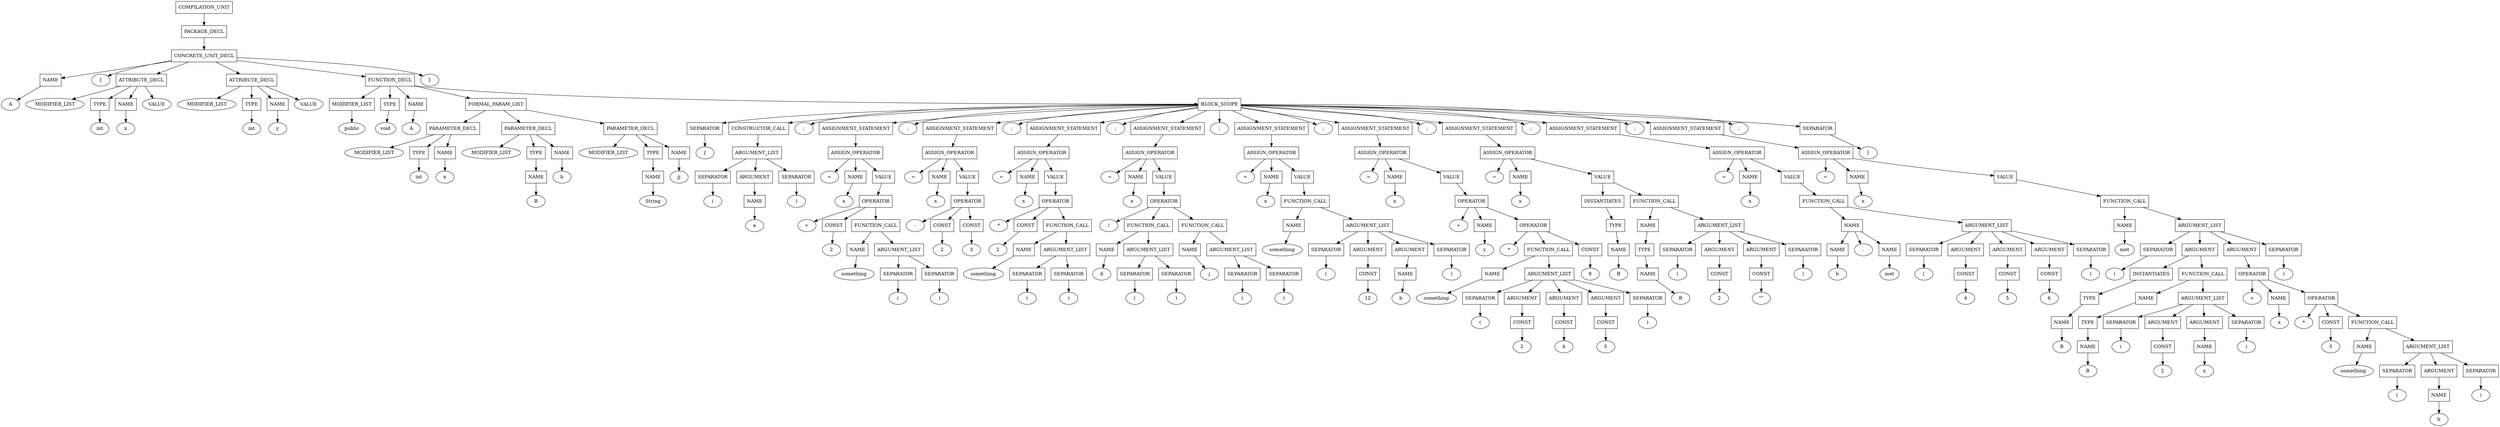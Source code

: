 digraph G {
	splines="TRUE";
	n_0 [label="COMPILATION_UNIT", shape="rectangle"]
	n_0 -> n_1
	n_1 [label="PACKAGE_DECL", shape="rectangle"]
	n_1 -> n_2
	n_2 [label="CONCRETE_UNIT_DECL", shape="rectangle"]
	n_2 -> n_3
	n_3 [label="NAME", shape="rectangle"]
	n_3 -> n_9
	n_9 [label="A", shape="ellipse"]
	n_2 -> n_4
	n_4 [label="{", shape="ellipse"]
	n_2 -> n_5
	n_5 [label="ATTRIBUTE_DECL", shape="rectangle"]
	n_5 -> n_10
	n_10 [label="MODIFIER_LIST", shape="ellipse"]
	n_5 -> n_11
	n_11 [label="TYPE", shape="rectangle"]
	n_11 -> n_23
	n_23 [label="int", shape="ellipse"]
	n_5 -> n_12
	n_12 [label="NAME", shape="rectangle"]
	n_12 -> n_24
	n_24 [label="x", shape="ellipse"]
	n_5 -> n_13
	n_13 [label="VALUE", shape="ellipse"]
	n_2 -> n_6
	n_6 [label="ATTRIBUTE_DECL", shape="rectangle"]
	n_6 -> n_14
	n_14 [label="MODIFIER_LIST", shape="ellipse"]
	n_6 -> n_15
	n_15 [label="TYPE", shape="rectangle"]
	n_15 -> n_25
	n_25 [label="int", shape="ellipse"]
	n_6 -> n_16
	n_16 [label="NAME", shape="rectangle"]
	n_16 -> n_26
	n_26 [label="y", shape="ellipse"]
	n_6 -> n_17
	n_17 [label="VALUE", shape="ellipse"]
	n_2 -> n_7
	n_7 [label="FUNCTION_DECL", shape="rectangle"]
	n_7 -> n_18
	n_18 [label="MODIFIER_LIST", shape="rectangle"]
	n_18 -> n_27
	n_27 [label="public", shape="ellipse"]
	n_7 -> n_19
	n_19 [label="TYPE", shape="rectangle"]
	n_19 -> n_28
	n_28 [label="void", shape="ellipse"]
	n_7 -> n_20
	n_20 [label="NAME", shape="rectangle"]
	n_20 -> n_29
	n_29 [label="A", shape="ellipse"]
	n_7 -> n_21
	n_21 [label="FORMAL_PARAM_LIST", shape="rectangle"]
	n_21 -> n_30
	n_30 [label="PARAMETER_DECL", shape="rectangle"]
	n_30 -> n_55
	n_55 [label="MODIFIER_LIST", shape="ellipse"]
	n_30 -> n_56
	n_56 [label="TYPE", shape="rectangle"]
	n_56 -> n_76
	n_76 [label="int", shape="ellipse"]
	n_30 -> n_57
	n_57 [label="NAME", shape="rectangle"]
	n_57 -> n_77
	n_77 [label="x", shape="ellipse"]
	n_21 -> n_31
	n_31 [label="PARAMETER_DECL", shape="rectangle"]
	n_31 -> n_58
	n_58 [label="MODIFIER_LIST", shape="ellipse"]
	n_31 -> n_59
	n_59 [label="TYPE", shape="rectangle"]
	n_59 -> n_78
	n_78 [label="NAME", shape="rectangle"]
	n_78 -> n_112
	n_112 [label="B", shape="ellipse"]
	n_31 -> n_60
	n_60 [label="NAME", shape="rectangle"]
	n_60 -> n_79
	n_79 [label="b", shape="ellipse"]
	n_21 -> n_32
	n_32 [label="PARAMETER_DECL", shape="rectangle"]
	n_32 -> n_61
	n_61 [label="MODIFIER_LIST", shape="ellipse"]
	n_32 -> n_62
	n_62 [label="TYPE", shape="rectangle"]
	n_62 -> n_80
	n_80 [label="NAME", shape="rectangle"]
	n_80 -> n_113
	n_113 [label="String", shape="ellipse"]
	n_32 -> n_63
	n_63 [label="NAME", shape="rectangle"]
	n_63 -> n_81
	n_81 [label="jj", shape="ellipse"]
	n_7 -> n_22
	n_22 [label="BLOCK_SCOPE", shape="rectangle"]
	n_22 -> n_33
	n_33 [label="SEPARATOR", shape="rectangle"]
	n_33 -> n_64
	n_64 [label="{", shape="ellipse"]
	n_22 -> n_34
	n_34 [label="CONSTRUCTOR_CALL", shape="rectangle"]
	n_34 -> n_65
	n_65 [label="ARGUMENT_LIST", shape="rectangle"]
	n_65 -> n_82
	n_82 [label="SEPARATOR", shape="rectangle"]
	n_82 -> n_114
	n_114 [label="(", shape="ellipse"]
	n_65 -> n_83
	n_83 [label="ARGUMENT", shape="rectangle"]
	n_83 -> n_115
	n_115 [label="NAME", shape="rectangle"]
	n_115 -> n_136
	n_136 [label="a", shape="ellipse"]
	n_65 -> n_84
	n_84 [label="SEPARATOR", shape="rectangle"]
	n_84 -> n_116
	n_116 [label=")", shape="ellipse"]
	n_22 -> n_35
	n_35 [label=";", shape="ellipse"]
	n_22 -> n_36
	n_36 [label="ASSIGNMENT_STATEMENT", shape="rectangle"]
	n_36 -> n_66
	n_66 [label="ASSIGN_OPERATOR", shape="rectangle"]
	n_66 -> n_85
	n_85 [label="=", shape="ellipse"]
	n_66 -> n_86
	n_86 [label="NAME", shape="rectangle"]
	n_86 -> n_117
	n_117 [label="x", shape="ellipse"]
	n_66 -> n_87
	n_87 [label="VALUE", shape="rectangle"]
	n_87 -> n_118
	n_118 [label="OPERATOR", shape="rectangle"]
	n_118 -> n_137
	n_137 [label="+", shape="ellipse"]
	n_118 -> n_138
	n_138 [label="CONST", shape="rectangle"]
	n_138 -> n_161
	n_161 [label="2", shape="ellipse"]
	n_118 -> n_139
	n_139 [label="FUNCTION_CALL", shape="rectangle"]
	n_139 -> n_162
	n_162 [label="NAME", shape="rectangle"]
	n_162 -> n_201
	n_201 [label="something", shape="ellipse"]
	n_139 -> n_163
	n_163 [label="ARGUMENT_LIST", shape="rectangle"]
	n_163 -> n_202
	n_202 [label="SEPARATOR", shape="rectangle"]
	n_202 -> n_238
	n_238 [label="(", shape="ellipse"]
	n_163 -> n_203
	n_203 [label="SEPARATOR", shape="rectangle"]
	n_203 -> n_239
	n_239 [label=")", shape="ellipse"]
	n_22 -> n_37
	n_37 [label=";", shape="ellipse"]
	n_22 -> n_38
	n_38 [label="ASSIGNMENT_STATEMENT", shape="rectangle"]
	n_38 -> n_67
	n_67 [label="ASSIGN_OPERATOR", shape="rectangle"]
	n_67 -> n_88
	n_88 [label="=", shape="ellipse"]
	n_67 -> n_89
	n_89 [label="NAME", shape="rectangle"]
	n_89 -> n_119
	n_119 [label="x", shape="ellipse"]
	n_67 -> n_90
	n_90 [label="VALUE", shape="rectangle"]
	n_90 -> n_120
	n_120 [label="OPERATOR", shape="rectangle"]
	n_120 -> n_140
	n_140 [label="-", shape="ellipse"]
	n_120 -> n_141
	n_141 [label="CONST", shape="rectangle"]
	n_141 -> n_164
	n_164 [label="2", shape="ellipse"]
	n_120 -> n_142
	n_142 [label="CONST", shape="rectangle"]
	n_142 -> n_165
	n_165 [label="3", shape="ellipse"]
	n_22 -> n_39
	n_39 [label=";", shape="ellipse"]
	n_22 -> n_40
	n_40 [label="ASSIGNMENT_STATEMENT", shape="rectangle"]
	n_40 -> n_68
	n_68 [label="ASSIGN_OPERATOR", shape="rectangle"]
	n_68 -> n_91
	n_91 [label="=", shape="ellipse"]
	n_68 -> n_92
	n_92 [label="NAME", shape="rectangle"]
	n_92 -> n_121
	n_121 [label="x", shape="ellipse"]
	n_68 -> n_93
	n_93 [label="VALUE", shape="rectangle"]
	n_93 -> n_122
	n_122 [label="OPERATOR", shape="rectangle"]
	n_122 -> n_143
	n_143 [label="*", shape="ellipse"]
	n_122 -> n_144
	n_144 [label="CONST", shape="rectangle"]
	n_144 -> n_166
	n_166 [label="2", shape="ellipse"]
	n_122 -> n_145
	n_145 [label="FUNCTION_CALL", shape="rectangle"]
	n_145 -> n_167
	n_167 [label="NAME", shape="rectangle"]
	n_167 -> n_204
	n_204 [label="something", shape="ellipse"]
	n_145 -> n_168
	n_168 [label="ARGUMENT_LIST", shape="rectangle"]
	n_168 -> n_205
	n_205 [label="SEPARATOR", shape="rectangle"]
	n_205 -> n_240
	n_240 [label="(", shape="ellipse"]
	n_168 -> n_206
	n_206 [label="SEPARATOR", shape="rectangle"]
	n_206 -> n_241
	n_241 [label=")", shape="ellipse"]
	n_22 -> n_41
	n_41 [label=";", shape="ellipse"]
	n_22 -> n_42
	n_42 [label="ASSIGNMENT_STATEMENT", shape="rectangle"]
	n_42 -> n_69
	n_69 [label="ASSIGN_OPERATOR", shape="rectangle"]
	n_69 -> n_94
	n_94 [label="=", shape="ellipse"]
	n_69 -> n_95
	n_95 [label="NAME", shape="rectangle"]
	n_95 -> n_123
	n_123 [label="x", shape="ellipse"]
	n_69 -> n_96
	n_96 [label="VALUE", shape="rectangle"]
	n_96 -> n_124
	n_124 [label="OPERATOR", shape="rectangle"]
	n_124 -> n_146
	n_146 [label="/", shape="ellipse"]
	n_124 -> n_147
	n_147 [label="FUNCTION_CALL", shape="rectangle"]
	n_147 -> n_169
	n_169 [label="NAME", shape="rectangle"]
	n_169 -> n_207
	n_207 [label="d", shape="ellipse"]
	n_147 -> n_170
	n_170 [label="ARGUMENT_LIST", shape="rectangle"]
	n_170 -> n_208
	n_208 [label="SEPARATOR", shape="rectangle"]
	n_208 -> n_242
	n_242 [label="(", shape="ellipse"]
	n_170 -> n_209
	n_209 [label="SEPARATOR", shape="rectangle"]
	n_209 -> n_243
	n_243 [label=")", shape="ellipse"]
	n_124 -> n_148
	n_148 [label="FUNCTION_CALL", shape="rectangle"]
	n_148 -> n_171
	n_171 [label="NAME", shape="rectangle"]
	n_171 -> n_210
	n_210 [label="j", shape="ellipse"]
	n_148 -> n_172
	n_172 [label="ARGUMENT_LIST", shape="rectangle"]
	n_172 -> n_211
	n_211 [label="SEPARATOR", shape="rectangle"]
	n_211 -> n_244
	n_244 [label="(", shape="ellipse"]
	n_172 -> n_212
	n_212 [label="SEPARATOR", shape="rectangle"]
	n_212 -> n_245
	n_245 [label=")", shape="ellipse"]
	n_22 -> n_43
	n_43 [label=";", shape="ellipse"]
	n_22 -> n_44
	n_44 [label="ASSIGNMENT_STATEMENT", shape="rectangle"]
	n_44 -> n_70
	n_70 [label="ASSIGN_OPERATOR", shape="rectangle"]
	n_70 -> n_97
	n_97 [label="=", shape="ellipse"]
	n_70 -> n_98
	n_98 [label="NAME", shape="rectangle"]
	n_98 -> n_125
	n_125 [label="x", shape="ellipse"]
	n_70 -> n_99
	n_99 [label="VALUE", shape="rectangle"]
	n_99 -> n_126
	n_126 [label="FUNCTION_CALL", shape="rectangle"]
	n_126 -> n_149
	n_149 [label="NAME", shape="rectangle"]
	n_149 -> n_173
	n_173 [label="something", shape="ellipse"]
	n_126 -> n_150
	n_150 [label="ARGUMENT_LIST", shape="rectangle"]
	n_150 -> n_174
	n_174 [label="SEPARATOR", shape="rectangle"]
	n_174 -> n_213
	n_213 [label="(", shape="ellipse"]
	n_150 -> n_175
	n_175 [label="ARGUMENT", shape="rectangle"]
	n_175 -> n_214
	n_214 [label="CONST", shape="rectangle"]
	n_214 -> n_246
	n_246 [label="12", shape="ellipse"]
	n_150 -> n_176
	n_176 [label="ARGUMENT", shape="rectangle"]
	n_176 -> n_215
	n_215 [label="NAME", shape="rectangle"]
	n_215 -> n_247
	n_247 [label="b", shape="ellipse"]
	n_150 -> n_177
	n_177 [label="SEPARATOR", shape="rectangle"]
	n_177 -> n_216
	n_216 [label=")", shape="ellipse"]
	n_22 -> n_45
	n_45 [label=";", shape="ellipse"]
	n_22 -> n_46
	n_46 [label="ASSIGNMENT_STATEMENT", shape="rectangle"]
	n_46 -> n_71
	n_71 [label="ASSIGN_OPERATOR", shape="rectangle"]
	n_71 -> n_100
	n_100 [label="=", shape="ellipse"]
	n_71 -> n_101
	n_101 [label="NAME", shape="rectangle"]
	n_101 -> n_127
	n_127 [label="x", shape="ellipse"]
	n_71 -> n_102
	n_102 [label="VALUE", shape="rectangle"]
	n_102 -> n_128
	n_128 [label="OPERATOR", shape="rectangle"]
	n_128 -> n_151
	n_151 [label="+", shape="ellipse"]
	n_128 -> n_152
	n_152 [label="NAME", shape="rectangle"]
	n_152 -> n_178
	n_178 [label="y", shape="ellipse"]
	n_128 -> n_153
	n_153 [label="OPERATOR", shape="rectangle"]
	n_153 -> n_179
	n_179 [label="*", shape="ellipse"]
	n_153 -> n_180
	n_180 [label="FUNCTION_CALL", shape="rectangle"]
	n_180 -> n_217
	n_217 [label="NAME", shape="rectangle"]
	n_217 -> n_248
	n_248 [label="something", shape="ellipse"]
	n_180 -> n_218
	n_218 [label="ARGUMENT_LIST", shape="rectangle"]
	n_218 -> n_249
	n_249 [label="SEPARATOR", shape="rectangle"]
	n_249 -> n_266
	n_266 [label="(", shape="ellipse"]
	n_218 -> n_250
	n_250 [label="ARGUMENT", shape="rectangle"]
	n_250 -> n_267
	n_267 [label="CONST", shape="rectangle"]
	n_267 -> n_281
	n_281 [label="2", shape="ellipse"]
	n_218 -> n_251
	n_251 [label="ARGUMENT", shape="rectangle"]
	n_251 -> n_268
	n_268 [label="CONST", shape="rectangle"]
	n_268 -> n_282
	n_282 [label="4", shape="ellipse"]
	n_218 -> n_252
	n_252 [label="ARGUMENT", shape="rectangle"]
	n_252 -> n_269
	n_269 [label="CONST", shape="rectangle"]
	n_269 -> n_283
	n_283 [label="5", shape="ellipse"]
	n_218 -> n_253
	n_253 [label="SEPARATOR", shape="rectangle"]
	n_253 -> n_270
	n_270 [label=")", shape="ellipse"]
	n_153 -> n_181
	n_181 [label="CONST", shape="rectangle"]
	n_181 -> n_219
	n_219 [label="8", shape="ellipse"]
	n_22 -> n_47
	n_47 [label=";", shape="ellipse"]
	n_22 -> n_48
	n_48 [label="ASSIGNMENT_STATEMENT", shape="rectangle"]
	n_48 -> n_72
	n_72 [label="ASSIGN_OPERATOR", shape="rectangle"]
	n_72 -> n_103
	n_103 [label="=", shape="ellipse"]
	n_72 -> n_104
	n_104 [label="NAME", shape="rectangle"]
	n_104 -> n_129
	n_129 [label="x", shape="ellipse"]
	n_72 -> n_105
	n_105 [label="VALUE", shape="rectangle"]
	n_105 -> n_130
	n_130 [label="INSTANTIATES", shape="rectangle"]
	n_130 -> n_154
	n_154 [label="TYPE", shape="rectangle"]
	n_154 -> n_182
	n_182 [label="NAME", shape="rectangle"]
	n_182 -> n_220
	n_220 [label="B", shape="ellipse"]
	n_105 -> n_131
	n_131 [label="FUNCTION_CALL", shape="rectangle"]
	n_131 -> n_155
	n_155 [label="NAME", shape="rectangle"]
	n_155 -> n_183
	n_183 [label="TYPE", shape="rectangle"]
	n_183 -> n_221
	n_221 [label="NAME", shape="rectangle"]
	n_221 -> n_254
	n_254 [label="B", shape="ellipse"]
	n_131 -> n_156
	n_156 [label="ARGUMENT_LIST", shape="rectangle"]
	n_156 -> n_184
	n_184 [label="SEPARATOR", shape="rectangle"]
	n_184 -> n_222
	n_222 [label="(", shape="ellipse"]
	n_156 -> n_185
	n_185 [label="ARGUMENT", shape="rectangle"]
	n_185 -> n_223
	n_223 [label="CONST", shape="rectangle"]
	n_223 -> n_255
	n_255 [label="2", shape="ellipse"]
	n_156 -> n_186
	n_186 [label="ARGUMENT", shape="rectangle"]
	n_186 -> n_224
	n_224 [label="CONST", shape="rectangle"]
	n_224 -> n_256
	n_256 [label="\"\"", shape="ellipse"]
	n_156 -> n_187
	n_187 [label="SEPARATOR", shape="rectangle"]
	n_187 -> n_225
	n_225 [label=")", shape="ellipse"]
	n_22 -> n_49
	n_49 [label=";", shape="ellipse"]
	n_22 -> n_50
	n_50 [label="ASSIGNMENT_STATEMENT", shape="rectangle"]
	n_50 -> n_73
	n_73 [label="ASSIGN_OPERATOR", shape="rectangle"]
	n_73 -> n_106
	n_106 [label="=", shape="ellipse"]
	n_73 -> n_107
	n_107 [label="NAME", shape="rectangle"]
	n_107 -> n_132
	n_132 [label="x", shape="ellipse"]
	n_73 -> n_108
	n_108 [label="VALUE", shape="rectangle"]
	n_108 -> n_133
	n_133 [label="FUNCTION_CALL", shape="rectangle"]
	n_133 -> n_157
	n_157 [label="NAME", shape="rectangle"]
	n_157 -> n_188
	n_188 [label="NAME", shape="rectangle"]
	n_188 -> n_226
	n_226 [label="b", shape="ellipse"]
	n_157 -> n_189
	n_189 [label=".", shape="ellipse"]
	n_157 -> n_190
	n_190 [label="NAME", shape="rectangle"]
	n_190 -> n_227
	n_227 [label="met", shape="ellipse"]
	n_133 -> n_158
	n_158 [label="ARGUMENT_LIST", shape="rectangle"]
	n_158 -> n_191
	n_191 [label="SEPARATOR", shape="rectangle"]
	n_191 -> n_228
	n_228 [label="(", shape="ellipse"]
	n_158 -> n_192
	n_192 [label="ARGUMENT", shape="rectangle"]
	n_192 -> n_229
	n_229 [label="CONST", shape="rectangle"]
	n_229 -> n_257
	n_257 [label="4", shape="ellipse"]
	n_158 -> n_193
	n_193 [label="ARGUMENT", shape="rectangle"]
	n_193 -> n_230
	n_230 [label="CONST", shape="rectangle"]
	n_230 -> n_258
	n_258 [label="5", shape="ellipse"]
	n_158 -> n_194
	n_194 [label="ARGUMENT", shape="rectangle"]
	n_194 -> n_231
	n_231 [label="CONST", shape="rectangle"]
	n_231 -> n_259
	n_259 [label="6", shape="ellipse"]
	n_158 -> n_195
	n_195 [label="SEPARATOR", shape="rectangle"]
	n_195 -> n_232
	n_232 [label=")", shape="ellipse"]
	n_22 -> n_51
	n_51 [label=";", shape="ellipse"]
	n_22 -> n_52
	n_52 [label="ASSIGNMENT_STATEMENT", shape="rectangle"]
	n_52 -> n_74
	n_74 [label="ASSIGN_OPERATOR", shape="rectangle"]
	n_74 -> n_109
	n_109 [label="=", shape="ellipse"]
	n_74 -> n_110
	n_110 [label="NAME", shape="rectangle"]
	n_110 -> n_134
	n_134 [label="x", shape="ellipse"]
	n_74 -> n_111
	n_111 [label="VALUE", shape="rectangle"]
	n_111 -> n_135
	n_135 [label="FUNCTION_CALL", shape="rectangle"]
	n_135 -> n_159
	n_159 [label="NAME", shape="rectangle"]
	n_159 -> n_196
	n_196 [label="met", shape="ellipse"]
	n_135 -> n_160
	n_160 [label="ARGUMENT_LIST", shape="rectangle"]
	n_160 -> n_197
	n_197 [label="SEPARATOR", shape="rectangle"]
	n_197 -> n_233
	n_233 [label="(", shape="ellipse"]
	n_160 -> n_198
	n_198 [label="ARGUMENT", shape="rectangle"]
	n_198 -> n_234
	n_234 [label="INSTANTIATES", shape="rectangle"]
	n_234 -> n_260
	n_260 [label="TYPE", shape="rectangle"]
	n_260 -> n_271
	n_271 [label="NAME", shape="rectangle"]
	n_271 -> n_284
	n_284 [label="B", shape="ellipse"]
	n_198 -> n_235
	n_235 [label="FUNCTION_CALL", shape="rectangle"]
	n_235 -> n_261
	n_261 [label="NAME", shape="rectangle"]
	n_261 -> n_272
	n_272 [label="TYPE", shape="rectangle"]
	n_272 -> n_285
	n_285 [label="NAME", shape="rectangle"]
	n_285 -> n_293
	n_293 [label="B", shape="ellipse"]
	n_235 -> n_262
	n_262 [label="ARGUMENT_LIST", shape="rectangle"]
	n_262 -> n_273
	n_273 [label="SEPARATOR", shape="rectangle"]
	n_273 -> n_286
	n_286 [label="(", shape="ellipse"]
	n_262 -> n_274
	n_274 [label="ARGUMENT", shape="rectangle"]
	n_274 -> n_287
	n_287 [label="CONST", shape="rectangle"]
	n_287 -> n_294
	n_294 [label="2", shape="ellipse"]
	n_262 -> n_275
	n_275 [label="ARGUMENT", shape="rectangle"]
	n_275 -> n_288
	n_288 [label="NAME", shape="rectangle"]
	n_288 -> n_295
	n_295 [label="x", shape="ellipse"]
	n_262 -> n_276
	n_276 [label="SEPARATOR", shape="rectangle"]
	n_276 -> n_289
	n_289 [label=")", shape="ellipse"]
	n_160 -> n_199
	n_199 [label="ARGUMENT", shape="rectangle"]
	n_199 -> n_236
	n_236 [label="OPERATOR", shape="rectangle"]
	n_236 -> n_263
	n_263 [label="+", shape="ellipse"]
	n_236 -> n_264
	n_264 [label="NAME", shape="rectangle"]
	n_264 -> n_277
	n_277 [label="x", shape="ellipse"]
	n_236 -> n_265
	n_265 [label="OPERATOR", shape="rectangle"]
	n_265 -> n_278
	n_278 [label="*", shape="ellipse"]
	n_265 -> n_279
	n_279 [label="CONST", shape="rectangle"]
	n_279 -> n_290
	n_290 [label="3", shape="ellipse"]
	n_265 -> n_280
	n_280 [label="FUNCTION_CALL", shape="rectangle"]
	n_280 -> n_291
	n_291 [label="NAME", shape="rectangle"]
	n_291 -> n_296
	n_296 [label="something", shape="ellipse"]
	n_280 -> n_292
	n_292 [label="ARGUMENT_LIST", shape="rectangle"]
	n_292 -> n_297
	n_297 [label="SEPARATOR", shape="rectangle"]
	n_297 -> n_300
	n_300 [label="(", shape="ellipse"]
	n_292 -> n_298
	n_298 [label="ARGUMENT", shape="rectangle"]
	n_298 -> n_301
	n_301 [label="NAME", shape="rectangle"]
	n_301 -> n_303
	n_303 [label="b", shape="ellipse"]
	n_292 -> n_299
	n_299 [label="SEPARATOR", shape="rectangle"]
	n_299 -> n_302
	n_302 [label=")", shape="ellipse"]
	n_160 -> n_200
	n_200 [label="SEPARATOR", shape="rectangle"]
	n_200 -> n_237
	n_237 [label=")", shape="ellipse"]
	n_22 -> n_53
	n_53 [label=";", shape="ellipse"]
	n_22 -> n_54
	n_54 [label="SEPARATOR", shape="rectangle"]
	n_54 -> n_75
	n_75 [label="}", shape="ellipse"]
	n_2 -> n_8
	n_8 [label="}", shape="ellipse"]
}